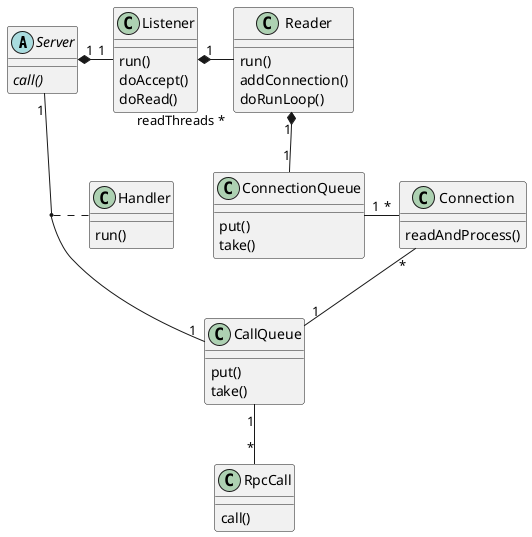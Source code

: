 @startuml

Abstract class Server
class Listener
class ConnectionQueue
class Reader
class Handler
Abstract class Server
class CallQueue

Server "1" *- "1" Listener
Listener "1" *- "readThreads *" Reader
Reader "1" *-- "1" ConnectionQueue
ConnectionQueue "1" - "*" Connection
Connection "*" -- "1" CallQueue
CallQueue "1" -- "*" RpcCall

Server "1" -- "1" CallQueue
(Server, CallQueue) .. "handlerCount *" Handler


abstract class Server {
{abstract} call()
}

class CallQueue {
put()
take()
}

class ConnectionQueue {
put()
take()
}

class Listener {
run()
doAccept()
doRead()
}

class Reader {
run()
addConnection()
doRunLoop()
}

class Handler {
run()
}

class Connection {
readAndProcess()
}

class RpcCall {
call()
}

@enduml